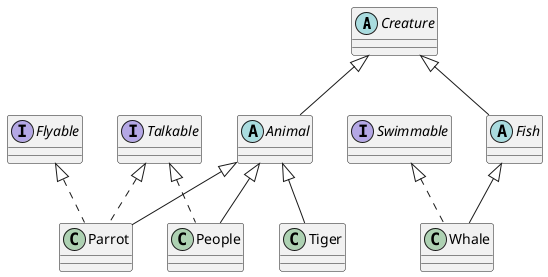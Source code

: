 @startuml

abstract class Creature
abstract class Animal extends Creature
abstract class Fish extends Creature

interface Flyable
interface Swimmable
interface Talkable

class Parrot extends Animal implements Flyable, Talkable
class Tiger extends Animal
class People extends Animal implements Talkable


class Whale extends Fish implements Swimmable

@enduml